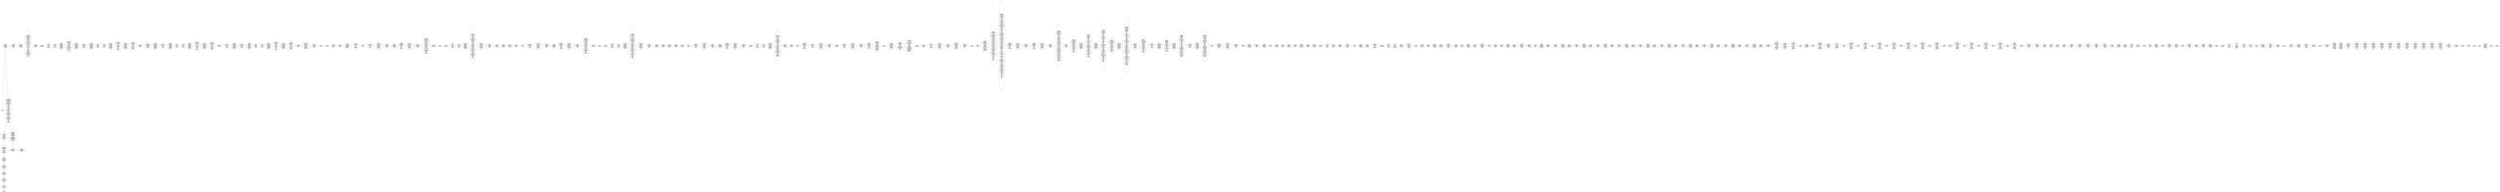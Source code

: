 /* Generated by GvGen v.1.0 (https://www.github.com/stricaud/gvgen) */

digraph G {
compound=true;
   node1 [label="[anywhere]"];
   node2 [label="# 0x0
PUSHX Data
PUSHX Data
MSTORE
CALLDATASIZE
PUSHX Data
JUMPI
"];
   node3 [label="# 0xa
STOP
"];
   node4 [label="# 0xb
JUMPDEST
PUSHX Data
PUSHX ArithData
PUSHX Data
PUSHX ArithData
ADD
PUSHX ArithData
CALLDATALOAD
PUSHX BitData
AND
PUSHX BitData
NOT
AND
PUSHX BitData
NOT
AND
MSTORE
PUSHX ArithData
ADD
MSTORE
PUSHX ArithData
ADD
PUSHX Data
SHA3
PUSHX ArithData
ADD
PUSHX ArithData
SLOAD
PUSHX ArithData
EXP
DIV
PUSHX BitData
AND
PUSHX BitData
PUSHX BitData
AND
PUSHX BitData
AND
EQ
ISZERO
PUSHX Data
JUMPI
"];
   node5 [label="# 0x108
PUSHX MemData
MLOAD
PUSHX Data
MSTORE
PUSHX ArithData
ADD
PUSHX Data
PUSHX Data
JUMP
"];
   node6 [label="# 0x139
JUMPDEST
PUSHX MemData
MLOAD
SUB
REVERT
"];
   node7 [label="# 0x142
JUMPDEST
CALLDATASIZE
PUSHX Data
CALLDATACOPY
PUSHX Data
CALLDATASIZE
PUSHX Data
GAS
DELEGATECALL
RETURNDATASIZE
PUSHX Data
RETURNDATACOPY
PUSHX LogicData
EQ
PUSHX Data
JUMPI
"];
   node8 [label="# 0x15f
RETURNDATASIZE
PUSHX Data
RETURN
"];
   node9 [label="# 0x163
JUMPDEST
RETURNDATASIZE
PUSHX Data
REVERT
"];
   node10 [label="# 0x168
JUMPDEST
PUSHX Data
PUSHX Data
PUSHX Data
JUMP
"];
   node11 [label="# 0x172
JUMPDEST
PUSHX Data
PUSHX ArithData
ADD
PUSHX ArithData
SLOAD
PUSHX ArithData
EXP
DIV
PUSHX BitData
AND
PUSHX ArithData
ADD
PUSHX ArithData
PUSHX ArithData
EXP
SLOAD
PUSHX ArithData
MUL
NOT
AND
PUSHX BitData
AND
MUL
OR
SSTORE
PUSHX BitData
AND
PUSHX BitData
AND
PUSHX Data
PUSHX MemData
MLOAD
PUSHX MemData
MLOAD
SUB
LOGX
JUMP
"];
   node12 [label="# 0x23f
JUMPDEST
PUSHX Data
PUSHX Data
JUMP
"];
   node13 [label="# 0x26c
JUMPDEST
PUSHX Data
"];
   node14 [label="# 0x26f
JUMPDEST
MLOAD
LT
ISZERO
PUSHX Data
JUMPI
"];
   node15 [label="# 0x279
PUSHX Data
MLOAD
LT
PUSHX Data
JUMPI
"];
   node16 [label="# 0x285
PUSHX Data
PUSHX Data
MSTORE
PUSHX Data
PUSHX Data
MSTORE
PUSHX Data
PUSHX Data
REVERT
"];
   node17 [label="# 0x2b3
JUMPDEST
PUSHX ArithData
MUL
PUSHX ArithData
ADD
ADD
MLOAD
PUSHX ArithData
ADD
MLOAD
PUSHX LogicData
PUSHX LogicData
GT
ISZERO
PUSHX Data
JUMPI
"];
   node18 [label="# 0x2cd
PUSHX Data
PUSHX Data
MSTORE
PUSHX Data
PUSHX Data
MSTORE
PUSHX Data
PUSHX Data
REVERT
"];
   node19 [label="# 0x2fb
JUMPDEST
PUSHX LogicData
GT
ISZERO
PUSHX Data
JUMPI
"];
   node20 [label="# 0x306
PUSHX Data
PUSHX Data
MSTORE
PUSHX Data
PUSHX Data
MSTORE
PUSHX Data
PUSHX Data
REVERT
"];
   node21 [label="# 0x334
JUMPDEST
EQ
ISZERO
PUSHX Data
JUMPI
"];
   node22 [label="# 0x33b
PUSHX Data
MLOAD
LT
PUSHX Data
JUMPI
"];
   node23 [label="# 0x348
PUSHX Data
PUSHX Data
MSTORE
PUSHX Data
PUSHX Data
MSTORE
PUSHX Data
PUSHX Data
REVERT
"];
   node24 [label="# 0x376
JUMPDEST
PUSHX ArithData
MUL
PUSHX ArithData
ADD
ADD
MLOAD
PUSHX ArithData
ADD
MLOAD
MLOAD
LT
PUSHX Data
JUMPI
"];
   node25 [label="# 0x38d
PUSHX Data
PUSHX Data
MSTORE
PUSHX Data
PUSHX Data
MSTORE
PUSHX Data
PUSHX Data
REVERT
"];
   node26 [label="# 0x3bb
JUMPDEST
PUSHX ArithData
MUL
PUSHX ArithData
ADD
ADD
MLOAD
PUSHX ArithData
ADD
MLOAD
PUSHX Data
JUMP
"];
   node27 [label="# 0x3cc
JUMPDEST
PUSHX Data
JUMP
"];
   node28 [label="# 0x3d1
JUMPDEST
PUSHX LogicData
PUSHX LogicData
GT
ISZERO
PUSHX Data
JUMPI
"];
   node29 [label="# 0x3dd
PUSHX Data
PUSHX Data
MSTORE
PUSHX Data
PUSHX Data
MSTORE
PUSHX Data
PUSHX Data
REVERT
"];
   node30 [label="# 0x40b
JUMPDEST
PUSHX LogicData
GT
ISZERO
PUSHX Data
JUMPI
"];
   node31 [label="# 0x416
PUSHX Data
PUSHX Data
MSTORE
PUSHX Data
PUSHX Data
MSTORE
PUSHX Data
PUSHX Data
REVERT
"];
   node32 [label="# 0x444
JUMPDEST
EQ
ISZERO
PUSHX Data
JUMPI
"];
   node33 [label="# 0x44b
PUSHX Data
MLOAD
LT
PUSHX Data
JUMPI
"];
   node34 [label="# 0x458
PUSHX Data
PUSHX Data
MSTORE
PUSHX Data
PUSHX Data
MSTORE
PUSHX Data
PUSHX Data
REVERT
"];
   node35 [label="# 0x486
JUMPDEST
PUSHX ArithData
MUL
PUSHX ArithData
ADD
ADD
MLOAD
PUSHX ArithData
ADD
MLOAD
MLOAD
LT
PUSHX Data
JUMPI
"];
   node36 [label="# 0x49d
PUSHX Data
PUSHX Data
MSTORE
PUSHX Data
PUSHX Data
MSTORE
PUSHX Data
PUSHX Data
REVERT
"];
   node37 [label="# 0x4cb
JUMPDEST
PUSHX ArithData
MUL
PUSHX ArithData
ADD
ADD
MLOAD
PUSHX ArithData
ADD
MLOAD
PUSHX Data
JUMP
"];
   node38 [label="# 0x4dc
JUMPDEST
PUSHX Data
JUMP
"];
   node39 [label="# 0x4e1
JUMPDEST
PUSHX LogicData
GT
ISZERO
PUSHX Data
JUMPI
"];
   node40 [label="# 0x4ec
PUSHX Data
PUSHX Data
MSTORE
PUSHX Data
PUSHX Data
MSTORE
PUSHX Data
PUSHX Data
REVERT
"];
   node41 [label="# 0x51a
JUMPDEST
PUSHX LogicData
GT
ISZERO
PUSHX Data
JUMPI
"];
   node42 [label="# 0x525
PUSHX Data
PUSHX Data
MSTORE
PUSHX Data
PUSHX Data
MSTORE
PUSHX Data
PUSHX Data
REVERT
"];
   node43 [label="# 0x553
JUMPDEST
EQ
ISZERO
PUSHX Data
JUMPI
"];
   node44 [label="# 0x55a
PUSHX Data
MLOAD
LT
PUSHX Data
JUMPI
"];
   node45 [label="# 0x567
PUSHX Data
PUSHX Data
MSTORE
PUSHX Data
PUSHX Data
MSTORE
PUSHX Data
PUSHX Data
REVERT
"];
   node46 [label="# 0x595
JUMPDEST
PUSHX ArithData
MUL
PUSHX ArithData
ADD
ADD
MLOAD
PUSHX ArithData
ADD
MLOAD
MLOAD
LT
PUSHX Data
JUMPI
"];
   node47 [label="# 0x5ac
PUSHX Data
PUSHX Data
MSTORE
PUSHX Data
PUSHX Data
MSTORE
PUSHX Data
PUSHX Data
REVERT
"];
   node48 [label="# 0x5da
JUMPDEST
PUSHX ArithData
MUL
PUSHX ArithData
ADD
ADD
MLOAD
PUSHX ArithData
ADD
MLOAD
PUSHX Data
JUMP
"];
   node49 [label="# 0x5eb
JUMPDEST
PUSHX Data
JUMP
"];
   node50 [label="# 0x5f0
JUMPDEST
PUSHX MemData
MLOAD
PUSHX Data
MSTORE
PUSHX ArithData
ADD
PUSHX Data
PUSHX Data
JUMP
"];
   node51 [label="# 0x622
JUMPDEST
PUSHX MemData
MLOAD
SUB
REVERT
"];
   node52 [label="# 0x62b
JUMPDEST
"];
   node53 [label="# 0x62c
JUMPDEST
"];
   node54 [label="# 0x62d
JUMPDEST
PUSHX Data
PUSHX Data
JUMP
"];
   node55 [label="# 0x639
JUMPDEST
PUSHX Data
JUMP
"];
   node56 [label="# 0x641
JUMPDEST
PUSHX Data
PUSHX MemData
MLOAD
PUSHX Data
PUSHX Data
JUMP
"];
   node57 [label="# 0x675
JUMPDEST
PUSHX MemData
MLOAD
SUB
LOGX
PUSHX Data
PUSHX Data
JUMP
"];
   node58 [label="# 0x687
JUMPDEST
JUMP
"];
   node59 [label="# 0x68c
JUMPDEST
PUSHX LogicData
MLOAD
GT
PUSHX Data
JUMPI
"];
   node60 [label="# 0x696
PUSHX MemData
MLOAD
PUSHX Data
MSTORE
PUSHX ArithData
ADD
PUSHX Data
PUSHX Data
JUMP
"];
   node61 [label="# 0x6c7
JUMPDEST
PUSHX MemData
MLOAD
SUB
REVERT
"];
   node62 [label="# 0x6d0
JUMPDEST
PUSHX Data
PUSHX Data
PUSHX Data
JUMP
"];
   node63 [label="# 0x6da
JUMPDEST
PUSHX BitData
PUSHX BitData
AND
PUSHX BitData
AND
EQ
ISZERO
PUSHX Data
JUMPI
"];
   node64 [label="# 0x712
PUSHX MemData
MLOAD
PUSHX Data
MSTORE
PUSHX ArithData
ADD
PUSHX Data
PUSHX Data
JUMP
"];
   node65 [label="# 0x743
JUMPDEST
PUSHX MemData
MLOAD
SUB
REVERT
"];
   node66 [label="# 0x74c
JUMPDEST
PUSHX Data
PUSHX ArithData
ADD
PUSHX ArithData
PUSHX BitData
AND
PUSHX BitData
AND
MSTORE
PUSHX ArithData
ADD
MSTORE
PUSHX ArithData
ADD
PUSHX Data
SHA3
PUSHX ArithData
ADD
SLOAD
PUSHX LogicData
PUSHX BitData
AND
EQ
ISZERO
PUSHX Data
JUMPI
"];
   node67 [label="# 0x7b0
PUSHX Data
PUSHX Data
JUMP
"];
   node68 [label="# 0x7b9
JUMPDEST
"];
   node69 [label="# 0x7ba
JUMPDEST
PUSHX Data
"];
   node70 [label="# 0x7bd
JUMPDEST
MLOAD
LT
ISZERO
PUSHX Data
JUMPI
"];
   node71 [label="# 0x7c7
PUSHX Data
MLOAD
LT
PUSHX Data
JUMPI
"];
   node72 [label="# 0x7d3
PUSHX Data
PUSHX Data
MSTORE
PUSHX Data
PUSHX Data
MSTORE
PUSHX Data
PUSHX Data
REVERT
"];
   node73 [label="# 0x801
JUMPDEST
PUSHX ArithData
MUL
PUSHX ArithData
ADD
ADD
MLOAD
PUSHX Data
PUSHX ArithData
ADD
PUSHX ArithData
PUSHX BitData
NOT
AND
PUSHX BitData
NOT
AND
MSTORE
PUSHX ArithData
ADD
MSTORE
PUSHX ArithData
ADD
PUSHX Data
SHA3
PUSHX ArithData
ADD
PUSHX ArithData
SLOAD
PUSHX ArithData
EXP
DIV
PUSHX BitData
AND
PUSHX BitData
PUSHX BitData
AND
PUSHX BitData
AND
EQ
PUSHX Data
JUMPI
"];
   node74 [label="# 0x8bb
PUSHX MemData
MLOAD
PUSHX Data
MSTORE
PUSHX ArithData
ADD
PUSHX Data
PUSHX Data
JUMP
"];
   node75 [label="# 0x8ec
JUMPDEST
PUSHX MemData
MLOAD
SUB
REVERT
"];
   node76 [label="# 0x8f5
JUMPDEST
PUSHX Data
PUSHX Data
JUMP
"];
   node77 [label="# 0x901
JUMPDEST
PUSHX Data
PUSHX Data
JUMP
"];
   node78 [label="# 0x90c
JUMPDEST
PUSHX Data
PUSHX Data
JUMP
"];
   node79 [label="# 0x91c
JUMPDEST
PUSHX Data
JUMP
"];
   node80 [label="# 0x924
JUMPDEST
JUMP
"];
   node81 [label="# 0x92b
JUMPDEST
PUSHX LogicData
MLOAD
GT
PUSHX Data
JUMPI
"];
   node82 [label="# 0x935
PUSHX MemData
MLOAD
PUSHX Data
MSTORE
PUSHX ArithData
ADD
PUSHX Data
PUSHX Data
JUMP
"];
   node83 [label="# 0x966
JUMPDEST
PUSHX MemData
MLOAD
SUB
REVERT
"];
   node84 [label="# 0x96f
JUMPDEST
PUSHX Data
PUSHX Data
PUSHX Data
JUMP
"];
   node85 [label="# 0x979
JUMPDEST
PUSHX BitData
PUSHX BitData
AND
PUSHX BitData
AND
EQ
ISZERO
PUSHX Data
JUMPI
"];
   node86 [label="# 0x9b1
PUSHX MemData
MLOAD
PUSHX Data
MSTORE
PUSHX ArithData
ADD
PUSHX Data
PUSHX Data
JUMP
"];
   node87 [label="# 0x9e2
JUMPDEST
PUSHX MemData
MLOAD
SUB
REVERT
"];
   node88 [label="# 0x9eb
JUMPDEST
PUSHX Data
PUSHX ArithData
ADD
PUSHX ArithData
PUSHX BitData
AND
PUSHX BitData
AND
MSTORE
PUSHX ArithData
ADD
MSTORE
PUSHX ArithData
ADD
PUSHX Data
SHA3
PUSHX ArithData
ADD
SLOAD
PUSHX LogicData
PUSHX BitData
AND
EQ
ISZERO
PUSHX Data
JUMPI
"];
   node89 [label="# 0xa4f
PUSHX Data
PUSHX Data
JUMP
"];
   node90 [label="# 0xa58
JUMPDEST
"];
   node91 [label="# 0xa59
JUMPDEST
PUSHX Data
"];
   node92 [label="# 0xa5c
JUMPDEST
MLOAD
LT
ISZERO
PUSHX Data
JUMPI
"];
   node93 [label="# 0xa66
PUSHX Data
MLOAD
LT
PUSHX Data
JUMPI
"];
   node94 [label="# 0xa72
PUSHX Data
PUSHX Data
MSTORE
PUSHX Data
PUSHX Data
MSTORE
PUSHX Data
PUSHX Data
REVERT
"];
   node95 [label="# 0xaa0
JUMPDEST
PUSHX ArithData
MUL
PUSHX ArithData
ADD
ADD
MLOAD
PUSHX Data
PUSHX ArithData
ADD
PUSHX ArithData
PUSHX BitData
NOT
AND
PUSHX BitData
NOT
AND
MSTORE
PUSHX ArithData
ADD
MSTORE
PUSHX ArithData
ADD
PUSHX Data
SHA3
PUSHX ArithData
ADD
PUSHX ArithData
SLOAD
PUSHX ArithData
EXP
DIV
PUSHX BitData
AND
PUSHX BitData
AND
PUSHX BitData
AND
EQ
ISZERO
PUSHX Data
JUMPI
"];
   node96 [label="# 0xb5a
PUSHX MemData
MLOAD
PUSHX Data
MSTORE
PUSHX ArithData
ADD
PUSHX Data
PUSHX Data
JUMP
"];
   node97 [label="# 0xb8b
JUMPDEST
PUSHX MemData
MLOAD
SUB
REVERT
"];
   node98 [label="# 0xb94
JUMPDEST
PUSHX Data
PUSHX Data
JUMP
"];
   node99 [label="# 0xb9f
JUMPDEST
PUSHX Data
PUSHX Data
JUMP
"];
   node100 [label="# 0xbab
JUMPDEST
PUSHX Data
PUSHX Data
JUMP
"];
   node101 [label="# 0xbb6
JUMPDEST
PUSHX Data
PUSHX Data
JUMP
"];
   node102 [label="# 0xbc6
JUMPDEST
PUSHX Data
JUMP
"];
   node103 [label="# 0xbce
JUMPDEST
JUMP
"];
   node104 [label="# 0xbd5
JUMPDEST
PUSHX LogicData
MLOAD
GT
PUSHX Data
JUMPI
"];
   node105 [label="# 0xbdf
PUSHX MemData
MLOAD
PUSHX Data
MSTORE
PUSHX ArithData
ADD
PUSHX Data
PUSHX Data
JUMP
"];
   node106 [label="# 0xc10
JUMPDEST
PUSHX MemData
MLOAD
SUB
REVERT
"];
   node107 [label="# 0xc19
JUMPDEST
PUSHX Data
PUSHX Data
PUSHX Data
JUMP
"];
   node108 [label="# 0xc23
JUMPDEST
PUSHX BitData
PUSHX BitData
AND
PUSHX BitData
AND
EQ
PUSHX Data
JUMPI
"];
   node109 [label="# 0xc5a
PUSHX MemData
MLOAD
PUSHX Data
MSTORE
PUSHX ArithData
ADD
PUSHX Data
PUSHX Data
JUMP
"];
   node110 [label="# 0xc8b
JUMPDEST
PUSHX MemData
MLOAD
SUB
REVERT
"];
   node111 [label="# 0xc94
JUMPDEST
PUSHX Data
"];
   node112 [label="# 0xc97
JUMPDEST
MLOAD
LT
ISZERO
PUSHX Data
JUMPI
"];
   node113 [label="# 0xca1
PUSHX Data
MLOAD
LT
PUSHX Data
JUMPI
"];
   node114 [label="# 0xcad
PUSHX Data
PUSHX Data
MSTORE
PUSHX Data
PUSHX Data
MSTORE
PUSHX Data
PUSHX Data
REVERT
"];
   node115 [label="# 0xcdb
JUMPDEST
PUSHX ArithData
MUL
PUSHX ArithData
ADD
ADD
MLOAD
PUSHX Data
PUSHX ArithData
ADD
PUSHX ArithData
PUSHX BitData
NOT
AND
PUSHX BitData
NOT
AND
MSTORE
PUSHX ArithData
ADD
MSTORE
PUSHX ArithData
ADD
PUSHX Data
SHA3
PUSHX ArithData
ADD
PUSHX ArithData
SLOAD
PUSHX ArithData
EXP
DIV
PUSHX BitData
AND
PUSHX Data
PUSHX Data
JUMP
"];
   node116 [label="# 0xd6b
JUMPDEST
PUSHX Data
PUSHX Data
JUMP
"];
   node117 [label="# 0xd78
JUMPDEST
PUSHX Data
JUMP
"];
   node118 [label="# 0xd80
JUMPDEST
JUMP
"];
   node119 [label="# 0xd86
JUMPDEST
PUSHX BitData
PUSHX BitData
AND
PUSHX BitData
AND
EQ
ISZERO
PUSHX Data
JUMPI
"];
   node120 [label="# 0xdbc
PUSHX LogicData
MLOAD
EQ
PUSHX Data
JUMPI
"];
   node121 [label="# 0xdc5
PUSHX MemData
MLOAD
PUSHX Data
MSTORE
PUSHX ArithData
ADD
PUSHX Data
PUSHX Data
JUMP
"];
   node122 [label="# 0xdf6
JUMPDEST
PUSHX MemData
MLOAD
SUB
REVERT
"];
   node123 [label="# 0xdff
JUMPDEST
PUSHX Data
JUMP
"];
   node124 [label="# 0xe04
JUMPDEST
PUSHX LogicData
MLOAD
GT
PUSHX Data
JUMPI
"];
   node125 [label="# 0xe0e
PUSHX MemData
MLOAD
PUSHX Data
MSTORE
PUSHX ArithData
ADD
PUSHX Data
PUSHX Data
JUMP
"];
   node126 [label="# 0xe3f
JUMPDEST
PUSHX MemData
MLOAD
SUB
REVERT
"];
   node127 [label="# 0xe48
JUMPDEST
ADDRESS
PUSHX BitData
AND
PUSHX BitData
AND
EQ
PUSHX Data
JUMPI
"];
   node128 [label="# 0xe7c
PUSHX Data
PUSHX MemData
MLOAD
PUSHX ArithData
ADD
PUSHX Data
MSTORE
PUSHX Data
MSTORE
PUSHX ArithData
ADD
PUSHX Data
PUSHX Data
CODECOPY
PUSHX Data
JUMP
"];
   node129 [label="# 0xe9d
JUMPDEST
"];
   node130 [label="# 0xe9e
JUMPDEST
PUSHX Data
PUSHX BitData
AND
PUSHX MemData
MLOAD
PUSHX Data
PUSHX Data
JUMP
"];
   node131 [label="# 0xec6
JUMPDEST
PUSHX Data
PUSHX MemData
MLOAD
SUB
GAS
DELEGATECALL
RETURNDATASIZE
PUSHX LogicData
EQ
PUSHX Data
JUMPI
"];
   node132 [label="# 0xee0
PUSHX MemData
MLOAD
PUSHX BitData
NOT
PUSHX ArithData
RETURNDATASIZE
ADD
AND
ADD
PUSHX Data
MSTORE
RETURNDATASIZE
MSTORE
RETURNDATASIZE
PUSHX Data
PUSHX ArithData
ADD
RETURNDATACOPY
PUSHX Data
JUMP
"];
   node133 [label="# 0xf01
JUMPDEST
PUSHX Data
"];
   node134 [label="# 0xf06
JUMPDEST
PUSHX Data
JUMPI
"];
   node135 [label="# 0xf11
PUSHX LogicData
MLOAD
GT
ISZERO
PUSHX Data
JUMPI
"];
   node136 [label="# 0xf1b
PUSHX MemData
MLOAD
PUSHX Data
MSTORE
PUSHX ArithData
ADD
PUSHX Data
PUSHX Data
JUMP
"];
   node137 [label="# 0xf4e
JUMPDEST
PUSHX MemData
MLOAD
SUB
REVERT
"];
   node138 [label="# 0xf57
JUMPDEST
PUSHX MemData
MLOAD
PUSHX Data
MSTORE
PUSHX ArithData
ADD
PUSHX Data
PUSHX Data
JUMP
"];
   node139 [label="# 0xf89
JUMPDEST
PUSHX MemData
MLOAD
SUB
REVERT
"];
   node140 [label="# 0xf92
JUMPDEST
"];
   node141 [label="# 0xf95
JUMPDEST
JUMP
"];
   node142 [label="# 0xf99
JUMPDEST
PUSHX Data
PUSHX MemData
MLOAD
PUSHX ArithData
ADD
PUSHX Data
MSTORE
PUSHX Data
MSTORE
PUSHX ArithData
ADD
PUSHX Data
PUSHX Data
CODECOPY
PUSHX Data
JUMP
"];
   node143 [label="# 0xfbb
JUMPDEST
PUSHX ArithData
ADD
SLOAD
PUSHX ArithData
ADD
PUSHX ArithData
PUSHX BitData
AND
PUSHX BitData
AND
MSTORE
PUSHX ArithData
ADD
MSTORE
PUSHX ArithData
ADD
PUSHX Data
SHA3
PUSHX ArithData
ADD
SSTORE
PUSHX ArithData
ADD
PUSHX ArithData
SLOAD
ADD
SSTORE
PUSHX ArithData
SUB
PUSHX Data
MSTORE
PUSHX Data
PUSHX Data
SHA3
ADD
PUSHX ArithData
PUSHX ArithData
EXP
SLOAD
PUSHX ArithData
MUL
NOT
AND
PUSHX BitData
AND
MUL
OR
SSTORE
JUMP
"];
   node144 [label="# 0x1074
JUMPDEST
PUSHX ArithData
ADD
PUSHX ArithData
PUSHX BitData
NOT
AND
PUSHX BitData
NOT
AND
MSTORE
PUSHX ArithData
ADD
MSTORE
PUSHX ArithData
ADD
PUSHX Data
SHA3
PUSHX ArithData
ADD
PUSHX ArithData
PUSHX ArithData
EXP
SLOAD
PUSHX ArithData
MUL
NOT
AND
PUSHX BitData
AND
MUL
OR
SSTORE
PUSHX ArithData
ADD
PUSHX ArithData
PUSHX BitData
AND
PUSHX BitData
AND
MSTORE
PUSHX ArithData
ADD
MSTORE
PUSHX ArithData
ADD
PUSHX Data
SHA3
PUSHX ArithData
ADD
PUSHX ArithData
SLOAD
ADD
SSTORE
PUSHX ArithData
SUB
PUSHX Data
MSTORE
PUSHX Data
PUSHX Data
SHA3
PUSHX Data
DIV
ADD
MOD
PUSHX ArithData
MUL
PUSHX ArithData
EXP
SLOAD
PUSHX ArithData
MUL
NOT
AND
PUSHX BitData
SHR
MUL
OR
SSTORE
PUSHX ArithData
ADD
PUSHX ArithData
PUSHX BitData
NOT
AND
PUSHX BitData
NOT
AND
MSTORE
PUSHX ArithData
ADD
MSTORE
PUSHX ArithData
ADD
PUSHX Data
SHA3
PUSHX ArithData
ADD
PUSHX ArithData
PUSHX ArithData
EXP
SLOAD
PUSHX ArithData
MUL
NOT
AND
PUSHX BitData
AND
MUL
OR
SSTORE
JUMP
"];
   node145 [label="# 0x1221
JUMPDEST
PUSHX BitData
PUSHX BitData
AND
PUSHX BitData
AND
EQ
ISZERO
PUSHX Data
JUMPI
"];
   node146 [label="# 0x1257
PUSHX MemData
MLOAD
PUSHX Data
MSTORE
PUSHX ArithData
ADD
PUSHX Data
PUSHX Data
JUMP
"];
   node147 [label="# 0x1288
JUMPDEST
PUSHX MemData
MLOAD
SUB
REVERT
"];
   node148 [label="# 0x1291
JUMPDEST
ADDRESS
PUSHX BitData
AND
PUSHX BitData
AND
EQ
ISZERO
PUSHX Data
JUMPI
"];
   node149 [label="# 0x12c6
PUSHX MemData
MLOAD
PUSHX Data
MSTORE
PUSHX ArithData
ADD
PUSHX Data
PUSHX Data
JUMP
"];
   node150 [label="# 0x12f7
JUMPDEST
PUSHX MemData
MLOAD
SUB
REVERT
"];
   node151 [label="# 0x1300
JUMPDEST
PUSHX Data
PUSHX ArithData
ADD
PUSHX ArithData
PUSHX BitData
NOT
AND
PUSHX BitData
NOT
AND
MSTORE
PUSHX ArithData
ADD
MSTORE
PUSHX ArithData
ADD
PUSHX Data
SHA3
PUSHX ArithData
ADD
PUSHX ArithData
SLOAD
PUSHX ArithData
EXP
DIV
PUSHX BitData
AND
PUSHX BitData
AND
PUSHX Data
PUSHX Data
PUSHX ArithData
ADD
PUSHX ArithData
PUSHX BitData
AND
PUSHX BitData
AND
MSTORE
PUSHX ArithData
ADD
MSTORE
PUSHX ArithData
ADD
PUSHX Data
SHA3
PUSHX ArithData
ADD
SLOAD
PUSHX Data
PUSHX Data
JUMP
"];
   node152 [label="# 0x13d7
JUMPDEST
EQ
PUSHX Data
JUMPI
"];
   node153 [label="# 0x13e1
PUSHX Data
PUSHX ArithData
ADD
PUSHX ArithData
PUSHX BitData
AND
PUSHX BitData
AND
MSTORE
PUSHX ArithData
ADD
MSTORE
PUSHX ArithData
ADD
PUSHX Data
SHA3
PUSHX ArithData
ADD
SLOAD
LT
PUSHX Data
JUMPI
"];
   node154 [label="# 0x1430
PUSHX Data
PUSHX Data
MSTORE
PUSHX Data
PUSHX Data
MSTORE
PUSHX Data
PUSHX Data
REVERT
"];
   node155 [label="# 0x145e
JUMPDEST
PUSHX Data
MSTORE
PUSHX Data
PUSHX Data
SHA3
PUSHX Data
DIV
ADD
MOD
PUSHX ArithData
MUL
SLOAD
PUSHX ArithData
EXP
DIV
PUSHX BitData
SHL
PUSHX ArithData
ADD
PUSHX ArithData
PUSHX BitData
AND
PUSHX BitData
AND
MSTORE
PUSHX ArithData
ADD
MSTORE
PUSHX ArithData
ADD
PUSHX Data
SHA3
PUSHX ArithData
ADD
SLOAD
LT
PUSHX Data
JUMPI
"];
   node156 [label="# 0x14d2
PUSHX Data
PUSHX Data
MSTORE
PUSHX Data
PUSHX Data
MSTORE
PUSHX Data
PUSHX Data
REVERT
"];
   node157 [label="# 0x1500
JUMPDEST
PUSHX Data
MSTORE
PUSHX Data
PUSHX Data
SHA3
PUSHX Data
DIV
ADD
MOD
PUSHX ArithData
MUL
PUSHX ArithData
EXP
SLOAD
PUSHX ArithData
MUL
NOT
AND
PUSHX BitData
SHR
MUL
OR
SSTORE
PUSHX ArithData
ADD
PUSHX ArithData
PUSHX BitData
NOT
AND
PUSHX BitData
NOT
AND
MSTORE
PUSHX ArithData
ADD
MSTORE
PUSHX ArithData
ADD
PUSHX Data
SHA3
PUSHX ArithData
ADD
PUSHX ArithData
PUSHX ArithData
EXP
SLOAD
PUSHX ArithData
MUL
NOT
AND
PUSHX BitData
AND
MUL
OR
SSTORE
"];
   node158 [label="# 0x15b7
JUMPDEST
PUSHX ArithData
ADD
PUSHX ArithData
PUSHX BitData
AND
PUSHX BitData
AND
MSTORE
PUSHX ArithData
ADD
MSTORE
PUSHX ArithData
ADD
PUSHX Data
SHA3
PUSHX ArithData
ADD
SLOAD
PUSHX Data
JUMPI
"];
   node159 [label="# 0x1603
PUSHX Data
PUSHX Data
MSTORE
PUSHX Data
PUSHX Data
MSTORE
PUSHX Data
PUSHX Data
REVERT
"];
   node160 [label="# 0x1631
JUMPDEST
PUSHX ArithData
SUB
PUSHX Data
MSTORE
PUSHX Data
PUSHX Data
SHA3
PUSHX Data
DIV
ADD
MOD
PUSHX ArithData
MUL
PUSHX ArithData
EXP
SLOAD
PUSHX ArithData
MUL
NOT
AND
SSTORE
SSTORE
PUSHX ArithData
ADD
PUSHX ArithData
PUSHX BitData
NOT
AND
PUSHX BitData
NOT
AND
MSTORE
PUSHX ArithData
ADD
MSTORE
PUSHX ArithData
ADD
PUSHX Data
SHA3
PUSHX ArithData
ADD
PUSHX ArithData
PUSHX ArithData
EXP
SLOAD
PUSHX ArithData
MUL
NOT
AND
SSTORE
PUSHX ArithData
ADD
PUSHX ArithData
PUSHX ArithData
EXP
SLOAD
PUSHX ArithData
MUL
NOT
AND
SSTORE
PUSHX LogicData
EQ
ISZERO
PUSHX Data
JUMPI
"];
   node161 [label="# 0x1707
PUSHX Data
PUSHX Data
PUSHX ArithData
ADD
SLOAD
PUSHX Data
PUSHX Data
JUMP
"];
   node162 [label="# 0x171c
JUMPDEST
PUSHX Data
PUSHX ArithData
ADD
PUSHX ArithData
PUSHX BitData
AND
PUSHX BitData
AND
MSTORE
PUSHX ArithData
ADD
MSTORE
PUSHX ArithData
ADD
PUSHX Data
SHA3
PUSHX ArithData
ADD
SLOAD
EQ
PUSHX Data
JUMPI
"];
   node163 [label="# 0x176f
PUSHX Data
PUSHX ArithData
ADD
SLOAD
LT
PUSHX Data
JUMPI
"];
   node164 [label="# 0x177e
PUSHX Data
PUSHX Data
MSTORE
PUSHX Data
PUSHX Data
MSTORE
PUSHX Data
PUSHX Data
REVERT
"];
   node165 [label="# 0x17ac
JUMPDEST
PUSHX Data
MSTORE
PUSHX Data
PUSHX Data
SHA3
ADD
PUSHX ArithData
SLOAD
PUSHX ArithData
EXP
DIV
PUSHX BitData
AND
PUSHX ArithData
ADD
SLOAD
LT
PUSHX Data
JUMPI
"];
   node166 [label="# 0x17e8
PUSHX Data
PUSHX Data
MSTORE
PUSHX Data
PUSHX Data
MSTORE
PUSHX Data
PUSHX Data
REVERT
"];
   node167 [label="# 0x1816
JUMPDEST
PUSHX Data
MSTORE
PUSHX Data
PUSHX Data
SHA3
ADD
PUSHX ArithData
PUSHX ArithData
EXP
SLOAD
PUSHX ArithData
MUL
NOT
AND
PUSHX BitData
AND
MUL
OR
SSTORE
PUSHX ArithData
ADD
PUSHX ArithData
PUSHX BitData
AND
PUSHX BitData
AND
MSTORE
PUSHX ArithData
ADD
MSTORE
PUSHX ArithData
ADD
PUSHX Data
SHA3
PUSHX ArithData
ADD
SSTORE
"];
   node168 [label="# 0x18a9
JUMPDEST
PUSHX ArithData
ADD
SLOAD
PUSHX Data
JUMPI
"];
   node169 [label="# 0x18b5
PUSHX Data
PUSHX Data
MSTORE
PUSHX Data
PUSHX Data
MSTORE
PUSHX Data
PUSHX Data
REVERT
"];
   node170 [label="# 0x18e3
JUMPDEST
PUSHX ArithData
SUB
PUSHX Data
MSTORE
PUSHX Data
PUSHX Data
SHA3
ADD
PUSHX ArithData
PUSHX ArithData
EXP
SLOAD
PUSHX ArithData
MUL
NOT
AND
SSTORE
SSTORE
PUSHX ArithData
ADD
PUSHX ArithData
PUSHX BitData
AND
PUSHX BitData
AND
MSTORE
PUSHX ArithData
ADD
MSTORE
PUSHX ArithData
ADD
PUSHX Data
SHA3
PUSHX ArithData
ADD
PUSHX Data
SSTORE
"];
   node171 [label="# 0x1963
JUMPDEST
JUMP
"];
   node172 [label="# 0x196a
JUMPDEST
PUSHX Data
EXTCODESIZE
PUSHX LogicData
GT
PUSHX Data
JUMPI
"];
   node173 [label="# 0x197b
PUSHX MemData
MLOAD
PUSHX Data
MSTORE
PUSHX ArithData
ADD
PUSHX Data
PUSHX Data
JUMP
"];
   node174 [label="# 0x19ad
JUMPDEST
PUSHX MemData
MLOAD
SUB
REVERT
"];
   node175 [label="# 0x19b6
JUMPDEST
JUMP
"];
   node176 [label="# 0x19bc
JUMPDEST
PUSHX Data
PUSHX Data
PUSHX Data
JUMP
"];
   node177 [label="# 0x19c8
JUMPDEST
PUSHX ArithData
ADD
JUMP
"];
   node178 [label="# 0x19d4
JUMPDEST
PUSHX Data
PUSHX Data
PUSHX Data
JUMP
"];
   node179 [label="# 0x19e0
JUMPDEST
JUMP
"];
   node180 [label="# 0x19e8
JUMPDEST
PUSHX Data
PUSHX Data
JUMP
"];
   node181 [label="# 0x19f1
JUMPDEST
MSTORE
JUMP
"];
   node182 [label="# 0x19f7
JUMPDEST
PUSHX Data
PUSHX Data
JUMP
"];
   node183 [label="# 0x1a00
JUMPDEST
MSTORE
JUMP
"];
   node184 [label="# 0x1a06
JUMPDEST
PUSHX Data
PUSHX Data
PUSHX Data
JUMP
"];
   node185 [label="# 0x1a11
JUMPDEST
PUSHX Data
PUSHX Data
JUMP
"];
   node186 [label="# 0x1a1b
JUMPDEST
PUSHX Data
PUSHX Data
JUMP
"];
   node187 [label="# 0x1a26
JUMPDEST
PUSHX Data
"];
   node188 [label="# 0x1a2a
JUMPDEST
LT
ISZERO
PUSHX Data
JUMPI
"];
   node189 [label="# 0x1a33
MLOAD
PUSHX Data
PUSHX Data
JUMP
"];
   node190 [label="# 0x1a3e
JUMPDEST
PUSHX Data
PUSHX Data
JUMP
"];
   node191 [label="# 0x1a49
JUMPDEST
PUSHX ArithData
ADD
PUSHX Data
JUMP
"];
   node192 [label="# 0x1a57
JUMPDEST
JUMP
"];
   node193 [label="# 0x1a64
JUMPDEST
PUSHX Data
PUSHX Data
PUSHX Data
JUMP
"];
   node194 [label="# 0x1a6f
JUMPDEST
PUSHX Data
PUSHX Data
JUMP
"];
   node195 [label="# 0x1a79
JUMPDEST
PUSHX ArithData
MUL
ADD
PUSHX Data
PUSHX Data
JUMP
"];
   node196 [label="# 0x1a8b
JUMPDEST
PUSHX Data
"];
   node197 [label="# 0x1a8f
JUMPDEST
LT
ISZERO
PUSHX Data
JUMPI
"];
   node198 [label="# 0x1a98
SUB
MSTORE
MLOAD
PUSHX Data
PUSHX Data
JUMP
"];
   node199 [label="# 0x1aa8
JUMPDEST
PUSHX Data
PUSHX Data
JUMP
"];
   node200 [label="# 0x1ab3
JUMPDEST
PUSHX ArithData
ADD
PUSHX ArithData
ADD
PUSHX Data
JUMP
"];
   node201 [label="# 0x1ac7
JUMPDEST
JUMP
"];
   node202 [label="# 0x1ad9
JUMPDEST
PUSHX Data
PUSHX Data
JUMP
"];
   node203 [label="# 0x1ae2
JUMPDEST
MSTORE
JUMP
"];
   node204 [label="# 0x1ae8
JUMPDEST
PUSHX Data
PUSHX Data
PUSHX Data
JUMP
"];
   node205 [label="# 0x1af3
JUMPDEST
PUSHX Data
PUSHX Data
JUMP
"];
   node206 [label="# 0x1afd
JUMPDEST
PUSHX Data
PUSHX ArithData
ADD
PUSHX Data
JUMP
"];
   node207 [label="# 0x1b0d
JUMPDEST
PUSHX Data
PUSHX Data
JUMP
"];
   node208 [label="# 0x1b16
JUMPDEST
ADD
JUMP
"];
   node209 [label="# 0x1b21
JUMPDEST
PUSHX Data
PUSHX Data
PUSHX Data
JUMP
"];
   node210 [label="# 0x1b2c
JUMPDEST
PUSHX Data
PUSHX Data
JUMP
"];
   node211 [label="# 0x1b36
JUMPDEST
PUSHX Data
PUSHX ArithData
ADD
PUSHX Data
JUMP
"];
   node212 [label="# 0x1b46
JUMPDEST
ADD
JUMP
"];
   node213 [label="# 0x1b52
JUMPDEST
PUSHX Data
PUSHX Data
JUMP
"];
   node214 [label="# 0x1b5b
JUMPDEST
MSTORE
JUMP
"];
   node215 [label="# 0x1b61
JUMPDEST
PUSHX Data
PUSHX Data
PUSHX Data
JUMP
"];
   node216 [label="# 0x1b6c
JUMPDEST
PUSHX Data
PUSHX Data
JUMP
"];
   node217 [label="# 0x1b76
JUMPDEST
PUSHX Data
PUSHX ArithData
ADD
PUSHX Data
JUMP
"];
   node218 [label="# 0x1b86
JUMPDEST
PUSHX Data
PUSHX Data
JUMP
"];
   node219 [label="# 0x1b8f
JUMPDEST
ADD
JUMP
"];
   node220 [label="# 0x1b9a
JUMPDEST
PUSHX Data
PUSHX Data
PUSHX Data
PUSHX Data
JUMP
"];
   node221 [label="# 0x1ba7
JUMPDEST
PUSHX Data
PUSHX Data
JUMP
"];
   node222 [label="# 0x1bb2
JUMPDEST
PUSHX ArithData
ADD
JUMP
"];
   node223 [label="# 0x1bbd
JUMPDEST
PUSHX Data
PUSHX Data
PUSHX Data
PUSHX Data
JUMP
"];
   node224 [label="# 0x1bca
JUMPDEST
PUSHX Data
PUSHX Data
JUMP
"];
   node225 [label="# 0x1bd5
JUMPDEST
PUSHX ArithData
ADD
JUMP
"];
   node226 [label="# 0x1be0
JUMPDEST
PUSHX Data
PUSHX Data
PUSHX Data
PUSHX Data
JUMP
"];
   node227 [label="# 0x1bed
JUMPDEST
PUSHX Data
PUSHX Data
JUMP
"];
   node228 [label="# 0x1bf8
JUMPDEST
PUSHX ArithData
ADD
JUMP
"];
   node229 [label="# 0x1c03
JUMPDEST
PUSHX Data
PUSHX Data
PUSHX Data
PUSHX Data
JUMP
"];
   node230 [label="# 0x1c10
JUMPDEST
PUSHX Data
PUSHX Data
JUMP
"];
   node231 [label="# 0x1c1b
JUMPDEST
PUSHX ArithData
ADD
JUMP
"];
   node232 [label="# 0x1c26
JUMPDEST
PUSHX Data
PUSHX Data
PUSHX Data
PUSHX Data
JUMP
"];
   node233 [label="# 0x1c33
JUMPDEST
PUSHX Data
PUSHX Data
JUMP
"];
   node234 [label="# 0x1c3e
JUMPDEST
PUSHX ArithData
ADD
JUMP
"];
   node235 [label="# 0x1c49
JUMPDEST
PUSHX Data
PUSHX Data
PUSHX Data
PUSHX Data
JUMP
"];
   node236 [label="# 0x1c56
JUMPDEST
PUSHX Data
PUSHX Data
JUMP
"];
   node237 [label="# 0x1c61
JUMPDEST
PUSHX ArithData
ADD
JUMP
"];
   node238 [label="# 0x1c6c
JUMPDEST
PUSHX Data
PUSHX Data
PUSHX Data
PUSHX Data
JUMP
"];
   node239 [label="# 0x1c79
JUMPDEST
PUSHX Data
PUSHX Data
JUMP
"];
   node240 [label="# 0x1c84
JUMPDEST
PUSHX ArithData
ADD
JUMP
"];
   node241 [label="# 0x1c8f
JUMPDEST
PUSHX Data
PUSHX Data
PUSHX Data
PUSHX Data
JUMP
"];
   node242 [label="# 0x1c9c
JUMPDEST
PUSHX Data
PUSHX Data
JUMP
"];
   node243 [label="# 0x1ca7
JUMPDEST
PUSHX ArithData
ADD
JUMP
"];
   node244 [label="# 0x1cb2
JUMPDEST
PUSHX Data
PUSHX Data
PUSHX Data
PUSHX Data
JUMP
"];
   node245 [label="# 0x1cbf
JUMPDEST
PUSHX Data
PUSHX Data
JUMP
"];
   node246 [label="# 0x1cca
JUMPDEST
PUSHX ArithData
ADD
JUMP
"];
   node247 [label="# 0x1cd5
JUMPDEST
PUSHX Data
PUSHX Data
PUSHX Data
PUSHX Data
JUMP
"];
   node248 [label="# 0x1ce2
JUMPDEST
PUSHX Data
PUSHX Data
JUMP
"];
   node249 [label="# 0x1ced
JUMPDEST
PUSHX ArithData
ADD
JUMP
"];
   node250 [label="# 0x1cf8
JUMPDEST
PUSHX Data
PUSHX Data
PUSHX Data
PUSHX Data
JUMP
"];
   node251 [label="# 0x1d05
JUMPDEST
PUSHX Data
PUSHX Data
JUMP
"];
   node252 [label="# 0x1d10
JUMPDEST
PUSHX ArithData
ADD
JUMP
"];
   node253 [label="# 0x1d1b
JUMPDEST
PUSHX Data
PUSHX Data
PUSHX Data
PUSHX Data
JUMP
"];
   node254 [label="# 0x1d28
JUMPDEST
PUSHX Data
PUSHX Data
JUMP
"];
   node255 [label="# 0x1d33
JUMPDEST
PUSHX ArithData
ADD
JUMP
"];
   node256 [label="# 0x1d3e
JUMPDEST
PUSHX Data
PUSHX ArithData
ADD
PUSHX ArithData
ADD
MLOAD
PUSHX Data
PUSHX ArithData
ADD
PUSHX Data
JUMP
"];
   node257 [label="# 0x1d56
JUMPDEST
PUSHX ArithData
ADD
MLOAD
PUSHX Data
PUSHX ArithData
ADD
PUSHX Data
JUMP
"];
   node258 [label="# 0x1d69
JUMPDEST
PUSHX ArithData
ADD
MLOAD
SUB
PUSHX ArithData
ADD
MSTORE
PUSHX Data
PUSHX Data
JUMP
"];
   node259 [label="# 0x1d81
JUMPDEST
JUMP
"];
   node260 [label="# 0x1d8e
JUMPDEST
PUSHX Data
PUSHX Data
PUSHX Data
JUMP
"];
   node261 [label="# 0x1d9a
JUMPDEST
JUMP
"];
   node262 [label="# 0x1da5
JUMPDEST
PUSHX Data
PUSHX ArithData
ADD
SUB
PUSHX ArithData
ADD
MSTORE
PUSHX Data
PUSHX Data
JUMP
"];
   node263 [label="# 0x1dbf
JUMPDEST
PUSHX Data
PUSHX ArithData
ADD
PUSHX Data
JUMP
"];
   node264 [label="# 0x1dce
JUMPDEST
SUB
PUSHX ArithData
ADD
MSTORE
PUSHX Data
PUSHX Data
JUMP
"];
   node265 [label="# 0x1de0
JUMPDEST
JUMP
"];
   node266 [label="# 0x1dea
JUMPDEST
PUSHX Data
PUSHX ArithData
ADD
SUB
PUSHX ArithData
ADD
MSTORE
PUSHX Data
PUSHX Data
JUMP
"];
   node267 [label="# 0x1e04
JUMPDEST
JUMP
"];
   node268 [label="# 0x1e0c
JUMPDEST
PUSHX Data
PUSHX ArithData
ADD
SUB
PUSHX ArithData
ADD
MSTORE
PUSHX Data
PUSHX Data
JUMP
"];
   node269 [label="# 0x1e25
JUMPDEST
JUMP
"];
   node270 [label="# 0x1e2c
JUMPDEST
PUSHX Data
PUSHX ArithData
ADD
SUB
PUSHX ArithData
ADD
MSTORE
PUSHX Data
PUSHX Data
JUMP
"];
   node271 [label="# 0x1e45
JUMPDEST
JUMP
"];
   node272 [label="# 0x1e4c
JUMPDEST
PUSHX Data
PUSHX ArithData
ADD
SUB
PUSHX ArithData
ADD
MSTORE
PUSHX Data
PUSHX Data
JUMP
"];
   node273 [label="# 0x1e65
JUMPDEST
JUMP
"];
   node274 [label="# 0x1e6c
JUMPDEST
PUSHX Data
PUSHX ArithData
ADD
SUB
PUSHX ArithData
ADD
MSTORE
PUSHX Data
PUSHX Data
JUMP
"];
   node275 [label="# 0x1e85
JUMPDEST
JUMP
"];
   node276 [label="# 0x1e8c
JUMPDEST
PUSHX Data
PUSHX ArithData
ADD
SUB
PUSHX ArithData
ADD
MSTORE
PUSHX Data
PUSHX Data
JUMP
"];
   node277 [label="# 0x1ea5
JUMPDEST
JUMP
"];
   node278 [label="# 0x1eac
JUMPDEST
PUSHX Data
PUSHX ArithData
ADD
SUB
PUSHX ArithData
ADD
MSTORE
PUSHX Data
PUSHX Data
JUMP
"];
   node279 [label="# 0x1ec5
JUMPDEST
JUMP
"];
   node280 [label="# 0x1ecc
JUMPDEST
PUSHX Data
PUSHX ArithData
ADD
SUB
PUSHX ArithData
ADD
MSTORE
PUSHX Data
PUSHX Data
JUMP
"];
   node281 [label="# 0x1ee5
JUMPDEST
JUMP
"];
   node282 [label="# 0x1eec
JUMPDEST
PUSHX Data
PUSHX ArithData
ADD
SUB
PUSHX ArithData
ADD
MSTORE
PUSHX Data
PUSHX Data
JUMP
"];
   node283 [label="# 0x1f05
JUMPDEST
JUMP
"];
   node284 [label="# 0x1f0c
JUMPDEST
PUSHX Data
PUSHX ArithData
ADD
SUB
PUSHX ArithData
ADD
MSTORE
PUSHX Data
PUSHX Data
JUMP
"];
   node285 [label="# 0x1f25
JUMPDEST
JUMP
"];
   node286 [label="# 0x1f2c
JUMPDEST
PUSHX Data
PUSHX ArithData
ADD
SUB
PUSHX ArithData
ADD
MSTORE
PUSHX Data
PUSHX Data
JUMP
"];
   node287 [label="# 0x1f45
JUMPDEST
JUMP
"];
   node288 [label="# 0x1f4c
JUMPDEST
PUSHX Data
PUSHX ArithData
ADD
SUB
PUSHX ArithData
ADD
MSTORE
PUSHX Data
PUSHX Data
JUMP
"];
   node289 [label="# 0x1f65
JUMPDEST
JUMP
"];
   node290 [label="# 0x1f6c
JUMPDEST
PUSHX Data
PUSHX ArithData
ADD
SUB
PUSHX ArithData
ADD
MSTORE
PUSHX Data
PUSHX Data
JUMP
"];
   node291 [label="# 0x1f85
JUMPDEST
JUMP
"];
   node292 [label="# 0x1f8c
JUMPDEST
PUSHX Data
PUSHX ArithData
ADD
JUMP
"];
   node293 [label="# 0x1f9c
JUMPDEST
PUSHX Data
PUSHX ArithData
ADD
JUMP
"];
   node294 [label="# 0x1fac
JUMPDEST
PUSHX Data
MLOAD
JUMP
"];
   node295 [label="# 0x1fb7
JUMPDEST
PUSHX Data
MLOAD
JUMP
"];
   node296 [label="# 0x1fc2
JUMPDEST
PUSHX Data
MLOAD
JUMP
"];
   node297 [label="# 0x1fcd
JUMPDEST
PUSHX Data
MLOAD
JUMP
"];
   node298 [label="# 0x1fd8
JUMPDEST
PUSHX Data
PUSHX ArithData
ADD
JUMP
"];
   node299 [label="# 0x1fe5
JUMPDEST
PUSHX Data
PUSHX ArithData
ADD
JUMP
"];
   node300 [label="# 0x1ff2
JUMPDEST
PUSHX Data
MSTORE
PUSHX ArithData
ADD
JUMP
"];
   node301 [label="# 0x2003
JUMPDEST
PUSHX Data
MSTORE
PUSHX ArithData
ADD
JUMP
"];
   node302 [label="# 0x2014
JUMPDEST
PUSHX Data
MSTORE
PUSHX ArithData
ADD
JUMP
"];
   node303 [label="# 0x2025
JUMPDEST
PUSHX Data
JUMP
"];
   node304 [label="# 0x2030
JUMPDEST
PUSHX Data
MSTORE
PUSHX ArithData
ADD
JUMP
"];
   node305 [label="# 0x2041
JUMPDEST
PUSHX Data
PUSHX Data
PUSHX Data
JUMP
"];
   node306 [label="# 0x204c
JUMPDEST
PUSHX Data
PUSHX Data
JUMP
"];
   node307 [label="# 0x2057
JUMPDEST
LT
ISZERO
PUSHX Data
JUMPI
"];
   node308 [label="# 0x2062
PUSHX Data
PUSHX Data
JUMP
"];
   node309 [label="# 0x2069
JUMPDEST
"];
   node310 [label="# 0x206a
JUMPDEST
SUB
JUMP
"];
   node311 [label="# 0x2075
JUMPDEST
PUSHX Data
PUSHX Data
PUSHX Data
JUMP
"];
   node312 [label="# 0x2080
JUMPDEST
JUMP
"];
   node313 [label="# 0x2087
JUMPDEST
PUSHX Data
PUSHX BitData
AND
JUMP
"];
   node314 [label="# 0x20b3
JUMPDEST
PUSHX Data
PUSHX Data
PUSHX Data
JUMP
"];
   node315 [label="# 0x20c1
JUMPDEST
JUMP
"];
   node316 [label="# 0x20c6
JUMPDEST
PUSHX Data
PUSHX BitData
AND
JUMP
"];
   node317 [label="# 0x20e6
JUMPDEST
PUSHX Data
JUMP
"];
   node318 [label="# 0x20f0
JUMPDEST
PUSHX Data
PUSHX BitData
AND
JUMP
"];
   node319 [label="# 0x2108
JUMPDEST
PUSHX Data
PUSHX Data
PUSHX Data
JUMP
"];
   node320 [label="# 0x2113
JUMPDEST
JUMP
"];
   node321 [label="# 0x211a
JUMPDEST
PUSHX Data
"];
   node322 [label="# 0x211d
JUMPDEST
LT
ISZERO
PUSHX Data
JUMPI
"];
   node323 [label="# 0x2126
ADD
MLOAD
ADD
MSTORE
PUSHX ArithData
ADD
PUSHX Data
JUMP
"];
   node324 [label="# 0x2138
JUMPDEST
GT
ISZERO
PUSHX Data
JUMPI
"];
   node325 [label="# 0x2141
PUSHX Data
ADD
MSTORE
"];
   node326 [label="# 0x2147
JUMPDEST
JUMP
"];
   node327 [label="# 0x214d
JUMPDEST
PUSHX Data
PUSHX Data
PUSHX Data
JUMP
"];
   node328 [label="# 0x2158
JUMPDEST
PUSHX LogicData
EQ
ISZERO
PUSHX Data
JUMPI
"];
   node329 [label="# 0x2183
PUSHX Data
PUSHX Data
JUMP
"];
   node330 [label="# 0x218a
JUMPDEST
"];
   node331 [label="# 0x218b
JUMPDEST
PUSHX ArithData
ADD
JUMP
"];
   node332 [label="# 0x2196
JUMPDEST
PUSHX Data
PUSHX Data
PUSHX Data
JUMP
"];
   node333 [label="# 0x21a1
JUMPDEST
PUSHX LogicData
EQ
ISZERO
PUSHX Data
JUMPI
"];
   node334 [label="# 0x21b8
PUSHX Data
PUSHX Data
JUMP
"];
   node335 [label="# 0x21bf
JUMPDEST
"];
   node336 [label="# 0x21c0
JUMPDEST
PUSHX ArithData
ADD
JUMP
"];
   node337 [label="# 0x21cb
JUMPDEST
PUSHX Data
PUSHX Data
MSTORE
PUSHX Data
PUSHX Data
MSTORE
PUSHX Data
PUSHX Data
REVERT
"];
   node338 [label="# 0x21fa
JUMPDEST
PUSHX Data
PUSHX Data
MSTORE
PUSHX Data
PUSHX Data
MSTORE
PUSHX Data
PUSHX Data
REVERT
"];
   node339 [label="# 0x2229
JUMPDEST
PUSHX Data
PUSHX BitData
NOT
PUSHX ArithData
ADD
AND
JUMP
"];
   node340 [label="# 0x223a
JUMPDEST
PUSHX Data
PUSHX ArithData
ADD
MSTORE
PUSHX Data
PUSHX ArithData
ADD
MSTORE
JUMP
"];
   node341 [label="# 0x2289
JUMPDEST
PUSHX Data
PUSHX ArithData
ADD
MSTORE
PUSHX Data
PUSHX ArithData
ADD
MSTORE
JUMP
"];
   node342 [label="# 0x22d8
JUMPDEST
PUSHX Data
PUSHX ArithData
ADD
MSTORE
PUSHX Data
PUSHX ArithData
ADD
MSTORE
JUMP
"];
   node343 [label="# 0x2327
JUMPDEST
PUSHX Data
PUSHX ArithData
ADD
MSTORE
PUSHX Data
PUSHX ArithData
ADD
MSTORE
JUMP
"];
   node344 [label="# 0x2376
JUMPDEST
PUSHX Data
PUSHX ArithData
ADD
MSTORE
PUSHX Data
PUSHX ArithData
ADD
MSTORE
JUMP
"];
   node345 [label="# 0x23c5
JUMPDEST
PUSHX Data
PUSHX ArithData
ADD
MSTORE
PUSHX Data
PUSHX ArithData
ADD
MSTORE
JUMP
"];
   node346 [label="# 0x2414
JUMPDEST
PUSHX Data
PUSHX ArithData
ADD
MSTORE
JUMP
"];
   node347 [label="# 0x243d
JUMPDEST
PUSHX Data
PUSHX ArithData
ADD
MSTORE
PUSHX Data
PUSHX ArithData
ADD
MSTORE
JUMP
"];
   node348 [label="# 0x248c
JUMPDEST
PUSHX Data
PUSHX ArithData
ADD
MSTORE
PUSHX Data
PUSHX ArithData
ADD
MSTORE
JUMP
"];
   node349 [label="# 0x24db
JUMPDEST
PUSHX Data
PUSHX ArithData
ADD
MSTORE
PUSHX Data
PUSHX ArithData
ADD
MSTORE
JUMP
"];
   node350 [label="# 0x252a
JUMPDEST
PUSHX Data
PUSHX ArithData
ADD
MSTORE
PUSHX Data
PUSHX ArithData
ADD
MSTORE
JUMP
"];
   node351 [label="# 0x2579
JUMPDEST
PUSHX Data
PUSHX ArithData
ADD
MSTORE
PUSHX Data
PUSHX ArithData
ADD
MSTORE
JUMP
"];
   node352 [label="# 0x25c8
JUMPDEST
PUSHX LogicData
LT
PUSHX Data
JUMPI
"];
   node353 [label="# 0x25d1
PUSHX Data
PUSHX Data
JUMP
"];
   node354 [label="# 0x25d8
JUMPDEST
"];
   node355 [label="# 0x25d9
JUMPDEST
JUMP
"];
   node356 [label="# 0x25dc
INVALID
"];
   node357 [label="# 0x25dd
INVALID
"];
   node358 [label="# 0x25de
PUSHX Data
PUSHX Data
PUSHX Data
PUSHX Data
PUSHX Data
PUSHX Data
INVALID
"];
   node359 [label="# 0x2636
GT
INVALID
"];
   node360 [label="# 0x2638
PUSHX Data
"];
node2->node4;
node2->node3;
node4->node7;
node4->node5;
node5->node280;
node7->node9;
node7->node8;
node238->node304;
node239->node346;
node240->node1;
node280->node238;
node304->node239;
node346->node240;
}
